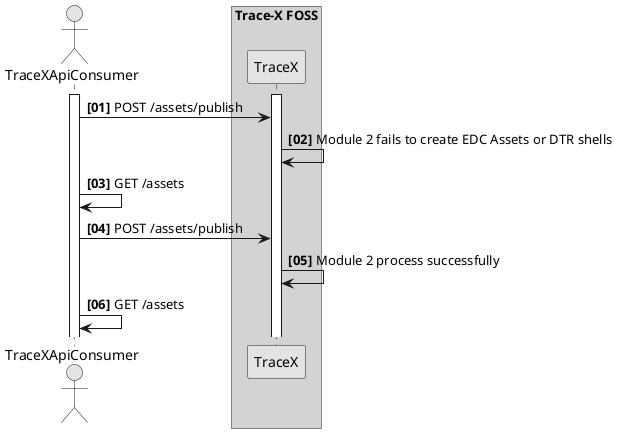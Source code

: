 @startuml
autonumber "<B>[00]"
skinparam monochrome true
skinparam shadowing false
skinparam defaultFontName "Architects daughter"
skinparam linetype ortho

actor TraceXApiConsumer
activate TraceXApiConsumer

box "Trace-X FOSS" #LightGrey
participant TraceX
activate TraceX

TraceXApiConsumer -> TraceX : POST /assets/publish
TraceX -> TraceX : Module 2 fails to create EDC Assets or DTR shells
TraceXApiConsumer -> TraceXApiConsumer : GET /assets
TraceXApiConsumer -> TraceX : POST /assets/publish
TraceX -> TraceX : Module 2 process successfully
TraceXApiConsumer -> TraceXApiConsumer : GET /assets




@enduml
